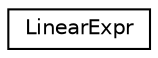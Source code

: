 digraph "Graphical Class Hierarchy"
{
 // LATEX_PDF_SIZE
  edge [fontname="Helvetica",fontsize="10",labelfontname="Helvetica",labelfontsize="10"];
  node [fontname="Helvetica",fontsize="10",shape=record];
  rankdir="LR";
  Node0 [label="LinearExpr",height=0.2,width=0.4,color="black", fillcolor="white", style="filled",URL="$classoperations__research_1_1_linear_expr.html",tooltip="LinearExpr models a quantity that is linear in the decision variables (MPVariable) of an optimization..."];
}
